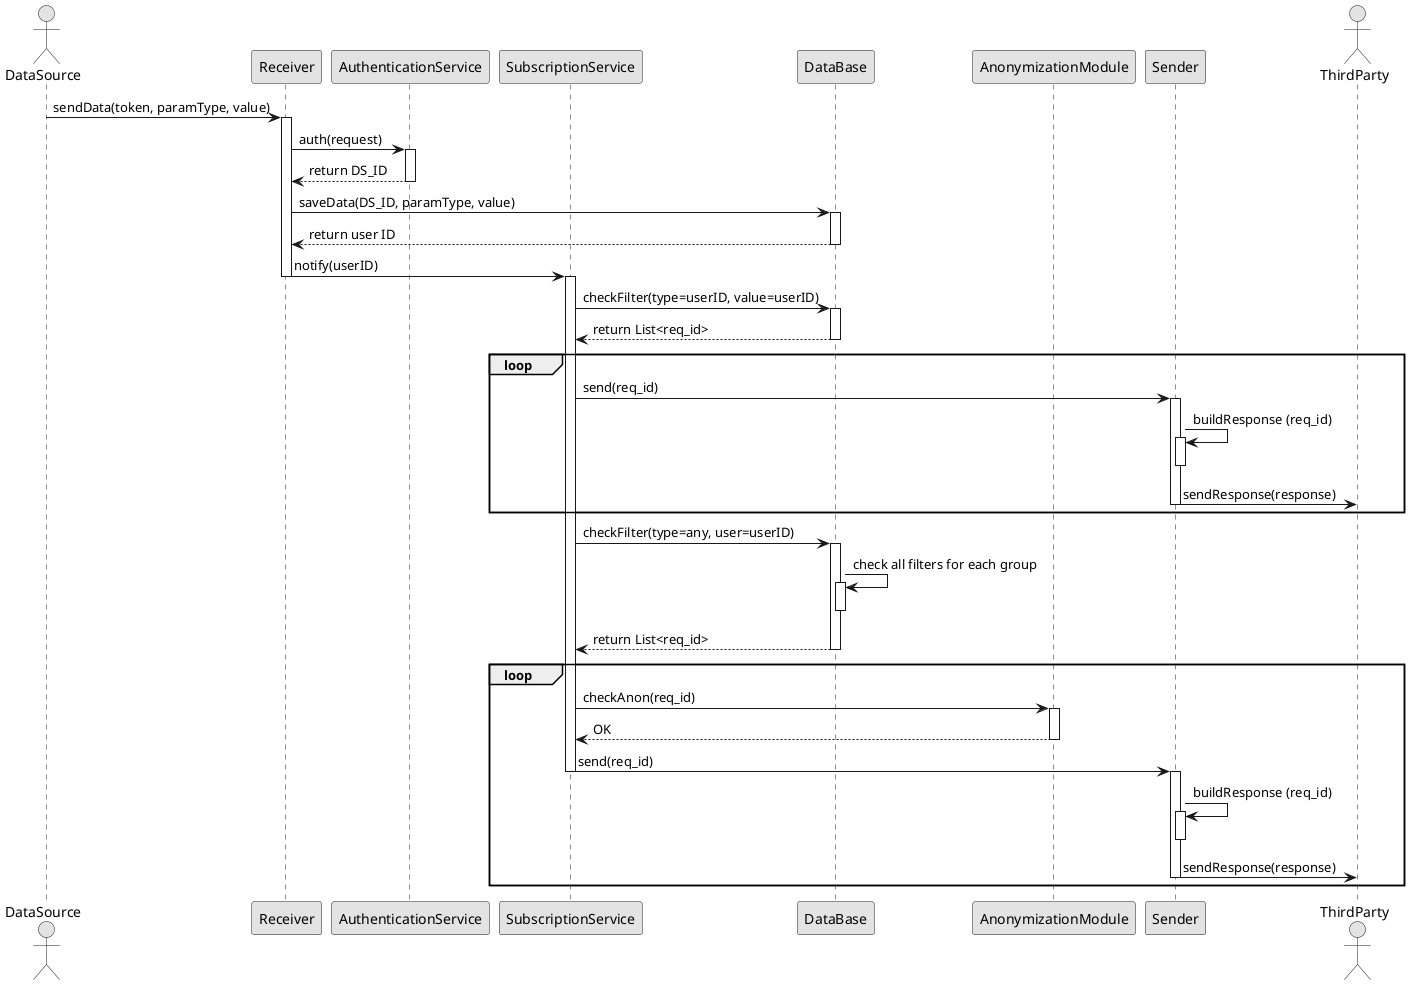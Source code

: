 @startuml
skinparam monochrome true
actor DataSource as DS
participant Receiver as RCV
participant AuthenticationService as AUTH
participant SubscriptionService as SUB
participant DataBase as DB
participant AnonymizationModule as ANON
participant Sender as SND
actor ThirdParty as TP

DS -> RCV  : sendData(token, paramType, value)
activate RCV
RCV -> AUTH : auth(request)
activate AUTH
AUTH --> RCV : return DS_ID
deactivate AUTH
RCV -> DB : saveData(DS_ID, paramType, value)
activate DB
DB --> RCV: return user ID
deactivate DB
RCV -> SUB: notify(userID)
deactivate RCV
activate SUB

SUB -> DB: checkFilter(type=userID, value=userID)
activate DB
DB --> SUB: return List<req_id>
deactivate DB

loop
SUB -> SND: send(req_id)
activate SND
SND -> SND : buildResponse (req_id)
activate SND
deactivate SND
SND ->TP : sendResponse(response)
deactivate SND
end loop

SUB -> DB: checkFilter(type=any, user=userID)
activate DB
DB -> DB : check all filters for each group
activate DB
deactivate DB
DB --> SUB: return List<req_id>
deactivate DB

loop
SUB -> ANON : checkAnon(req_id)
activate ANON
ANON --> SUB : OK
deactivate ANON
SUB -> SND: send(req_id)
deactivate SUB
activate SND
SND -> SND : buildResponse (req_id)
activate SND
deactivate SND
SND ->TP : sendResponse(response)
deactivate SND
end loop
@enduml